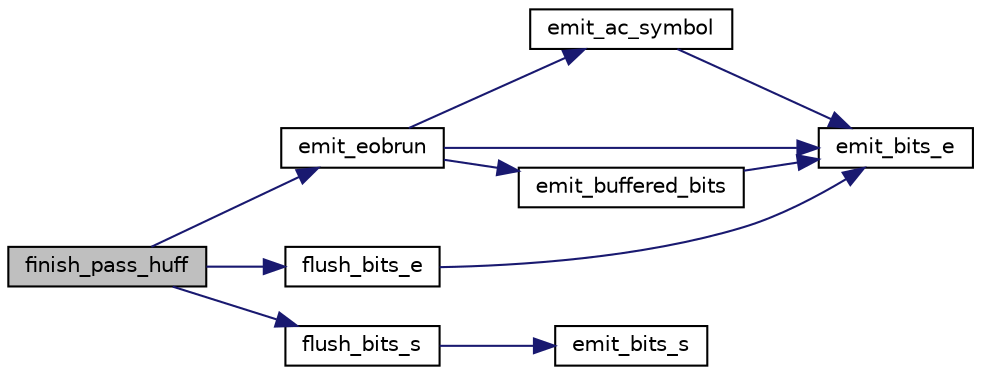 digraph "finish_pass_huff"
{
 // LATEX_PDF_SIZE
  bgcolor="transparent";
  edge [fontname="Helvetica",fontsize="10",labelfontname="Helvetica",labelfontsize="10"];
  node [fontname="Helvetica",fontsize="10",shape=record];
  rankdir="LR";
  Node213 [label="finish_pass_huff",height=0.2,width=0.4,color="black", fillcolor="grey75", style="filled", fontcolor="black",tooltip=" "];
  Node213 -> Node214 [color="midnightblue",fontsize="10",style="solid"];
  Node214 [label="emit_eobrun",height=0.2,width=0.4,color="black",URL="$jchuff_8c.html#abc3f63e0a0443dabc0b9a520f8e50292",tooltip=" "];
  Node214 -> Node215 [color="midnightblue",fontsize="10",style="solid"];
  Node215 [label="emit_ac_symbol",height=0.2,width=0.4,color="black",URL="$jchuff_8c.html#a07823ab39ef8578973b1bd8e09384350",tooltip=" "];
  Node215 -> Node216 [color="midnightblue",fontsize="10",style="solid"];
  Node216 [label="emit_bits_e",height=0.2,width=0.4,color="black",URL="$jchuff_8c.html#a944ee3875180fbb90badf7c2be7f369d",tooltip=" "];
  Node214 -> Node216 [color="midnightblue",fontsize="10",style="solid"];
  Node214 -> Node217 [color="midnightblue",fontsize="10",style="solid"];
  Node217 [label="emit_buffered_bits",height=0.2,width=0.4,color="black",URL="$jchuff_8c.html#ab4ebe43b6d989c78ef8f216f31c03abf",tooltip=" "];
  Node217 -> Node216 [color="midnightblue",fontsize="10",style="solid"];
  Node213 -> Node218 [color="midnightblue",fontsize="10",style="solid"];
  Node218 [label="flush_bits_e",height=0.2,width=0.4,color="black",URL="$jchuff_8c.html#abdbb7e0ce2efb140d6616e2d75d81fa8",tooltip=" "];
  Node218 -> Node216 [color="midnightblue",fontsize="10",style="solid"];
  Node213 -> Node219 [color="midnightblue",fontsize="10",style="solid"];
  Node219 [label="flush_bits_s",height=0.2,width=0.4,color="black",URL="$jchuff_8c.html#a9ebdfb0237e6c84aaa1f545d17fd7b9a",tooltip=" "];
  Node219 -> Node220 [color="midnightblue",fontsize="10",style="solid"];
  Node220 [label="emit_bits_s",height=0.2,width=0.4,color="black",URL="$jchuff_8c.html#a983ea6fc417f30e6f14df9c9401aa7d9",tooltip=" "];
}
